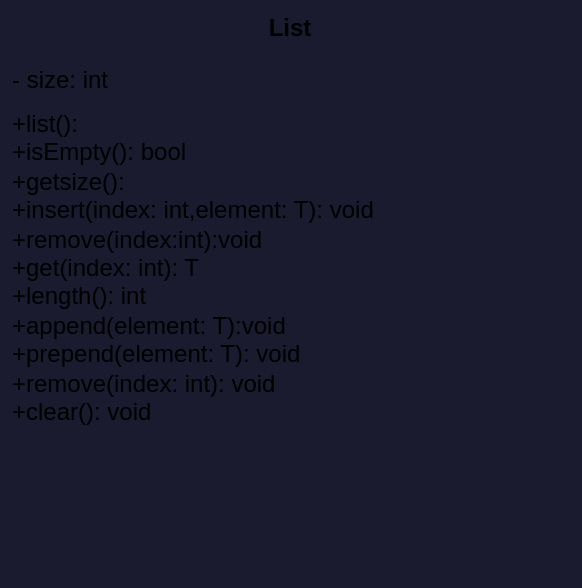 <mxfile>
    <diagram id="51HuDRoJRMnGLX2dMutG" name="Page-1">
        <mxGraphModel dx="818" dy="515" grid="1" gridSize="10" guides="1" tooltips="1" connect="1" arrows="1" fold="1" page="1" pageScale="1" pageWidth="850" pageHeight="1100" background="#1A1B2E" math="0" shadow="0">
            <root>
                <mxCell id="0"/>
                <mxCell id="1" parent="0"/>
                <mxCell id="2" value="List" style="swimlane;fontStyle=1;align=center;verticalAlign=top;childLayout=stackLayout;horizontal=1;startSize=26;horizontalStack=0;resizeParent=1;resizeParentMax=0;resizeLast=0;collapsible=1;marginBottom=0;fillColor=none;strokeColor=none;labelBackgroundColor=#1A1B2E;" parent="1" vertex="1">
                    <mxGeometry x="50" y="80" width="290" height="290" as="geometry"/>
                </mxCell>
                <mxCell id="3" value="- size: int&#10;&#10;" style="text;strokeColor=none;fillColor=none;align=left;verticalAlign=top;spacingLeft=4;spacingRight=4;overflow=hidden;rotatable=0;points=[[0,0.5],[1,0.5]];portConstraint=eastwest;labelBorderColor=none;fontColor=default;labelBackgroundColor=#1A1B2E;" parent="2" vertex="1">
                    <mxGeometry y="26" width="290" height="22" as="geometry"/>
                </mxCell>
                <mxCell id="5" value="+list():&#10;+isEmpty(): bool&#10;+getsize():&#10;+insert(index: int,element: T): void&#10;+remove(index:int):void&#10;+get(index: int): T&#10;+length(): int &#10;+append(element: T):void&#10;+prepend(element: T): void&#10;+remove(index: int): void&#10;+clear(): void" style="text;strokeColor=none;fillColor=none;align=left;verticalAlign=top;spacingLeft=4;spacingRight=4;overflow=hidden;rotatable=0;points=[[0,0.5],[1,0.5]];portConstraint=eastwest;labelBackgroundColor=#1A1B2E;whiteSpace=wrap;" parent="2" vertex="1">
                    <mxGeometry y="48" width="290" height="242" as="geometry"/>
                </mxCell>
            </root>
        </mxGraphModel>
    </diagram>
    <diagram id="Py_SVh7oMOJYCY8FtvC4" name="Page-2">
        <mxGraphModel dx="362" dy="335" grid="1" gridSize="10" guides="1" tooltips="1" connect="1" arrows="1" fold="1" page="1" pageScale="1" pageWidth="850" pageHeight="1100" math="0" shadow="0">
            <root>
                <mxCell id="0"/>
                <mxCell id="1" parent="0"/>
            </root>
        </mxGraphModel>
    </diagram>
</mxfile>